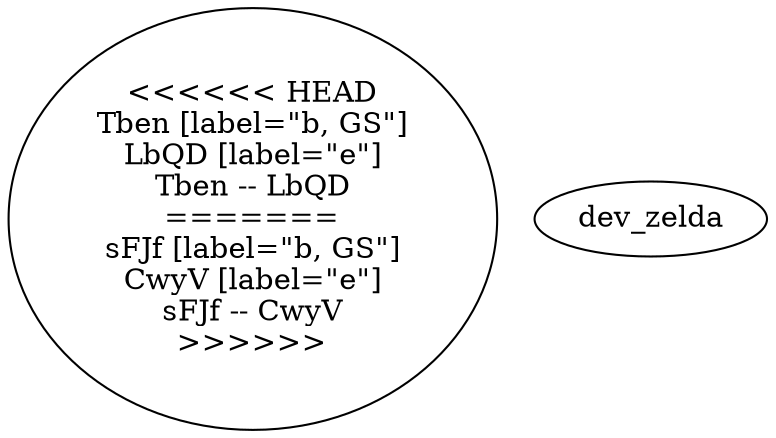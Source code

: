 graph {
<<<<<<< HEAD
Tben [label="b, GS"]
LbQD [label="e"]
Tben -- LbQD
=======
sFJf [label="b, GS"]
CwyV [label="e"]
sFJf -- CwyV
>>>>>>> dev_zelda
}